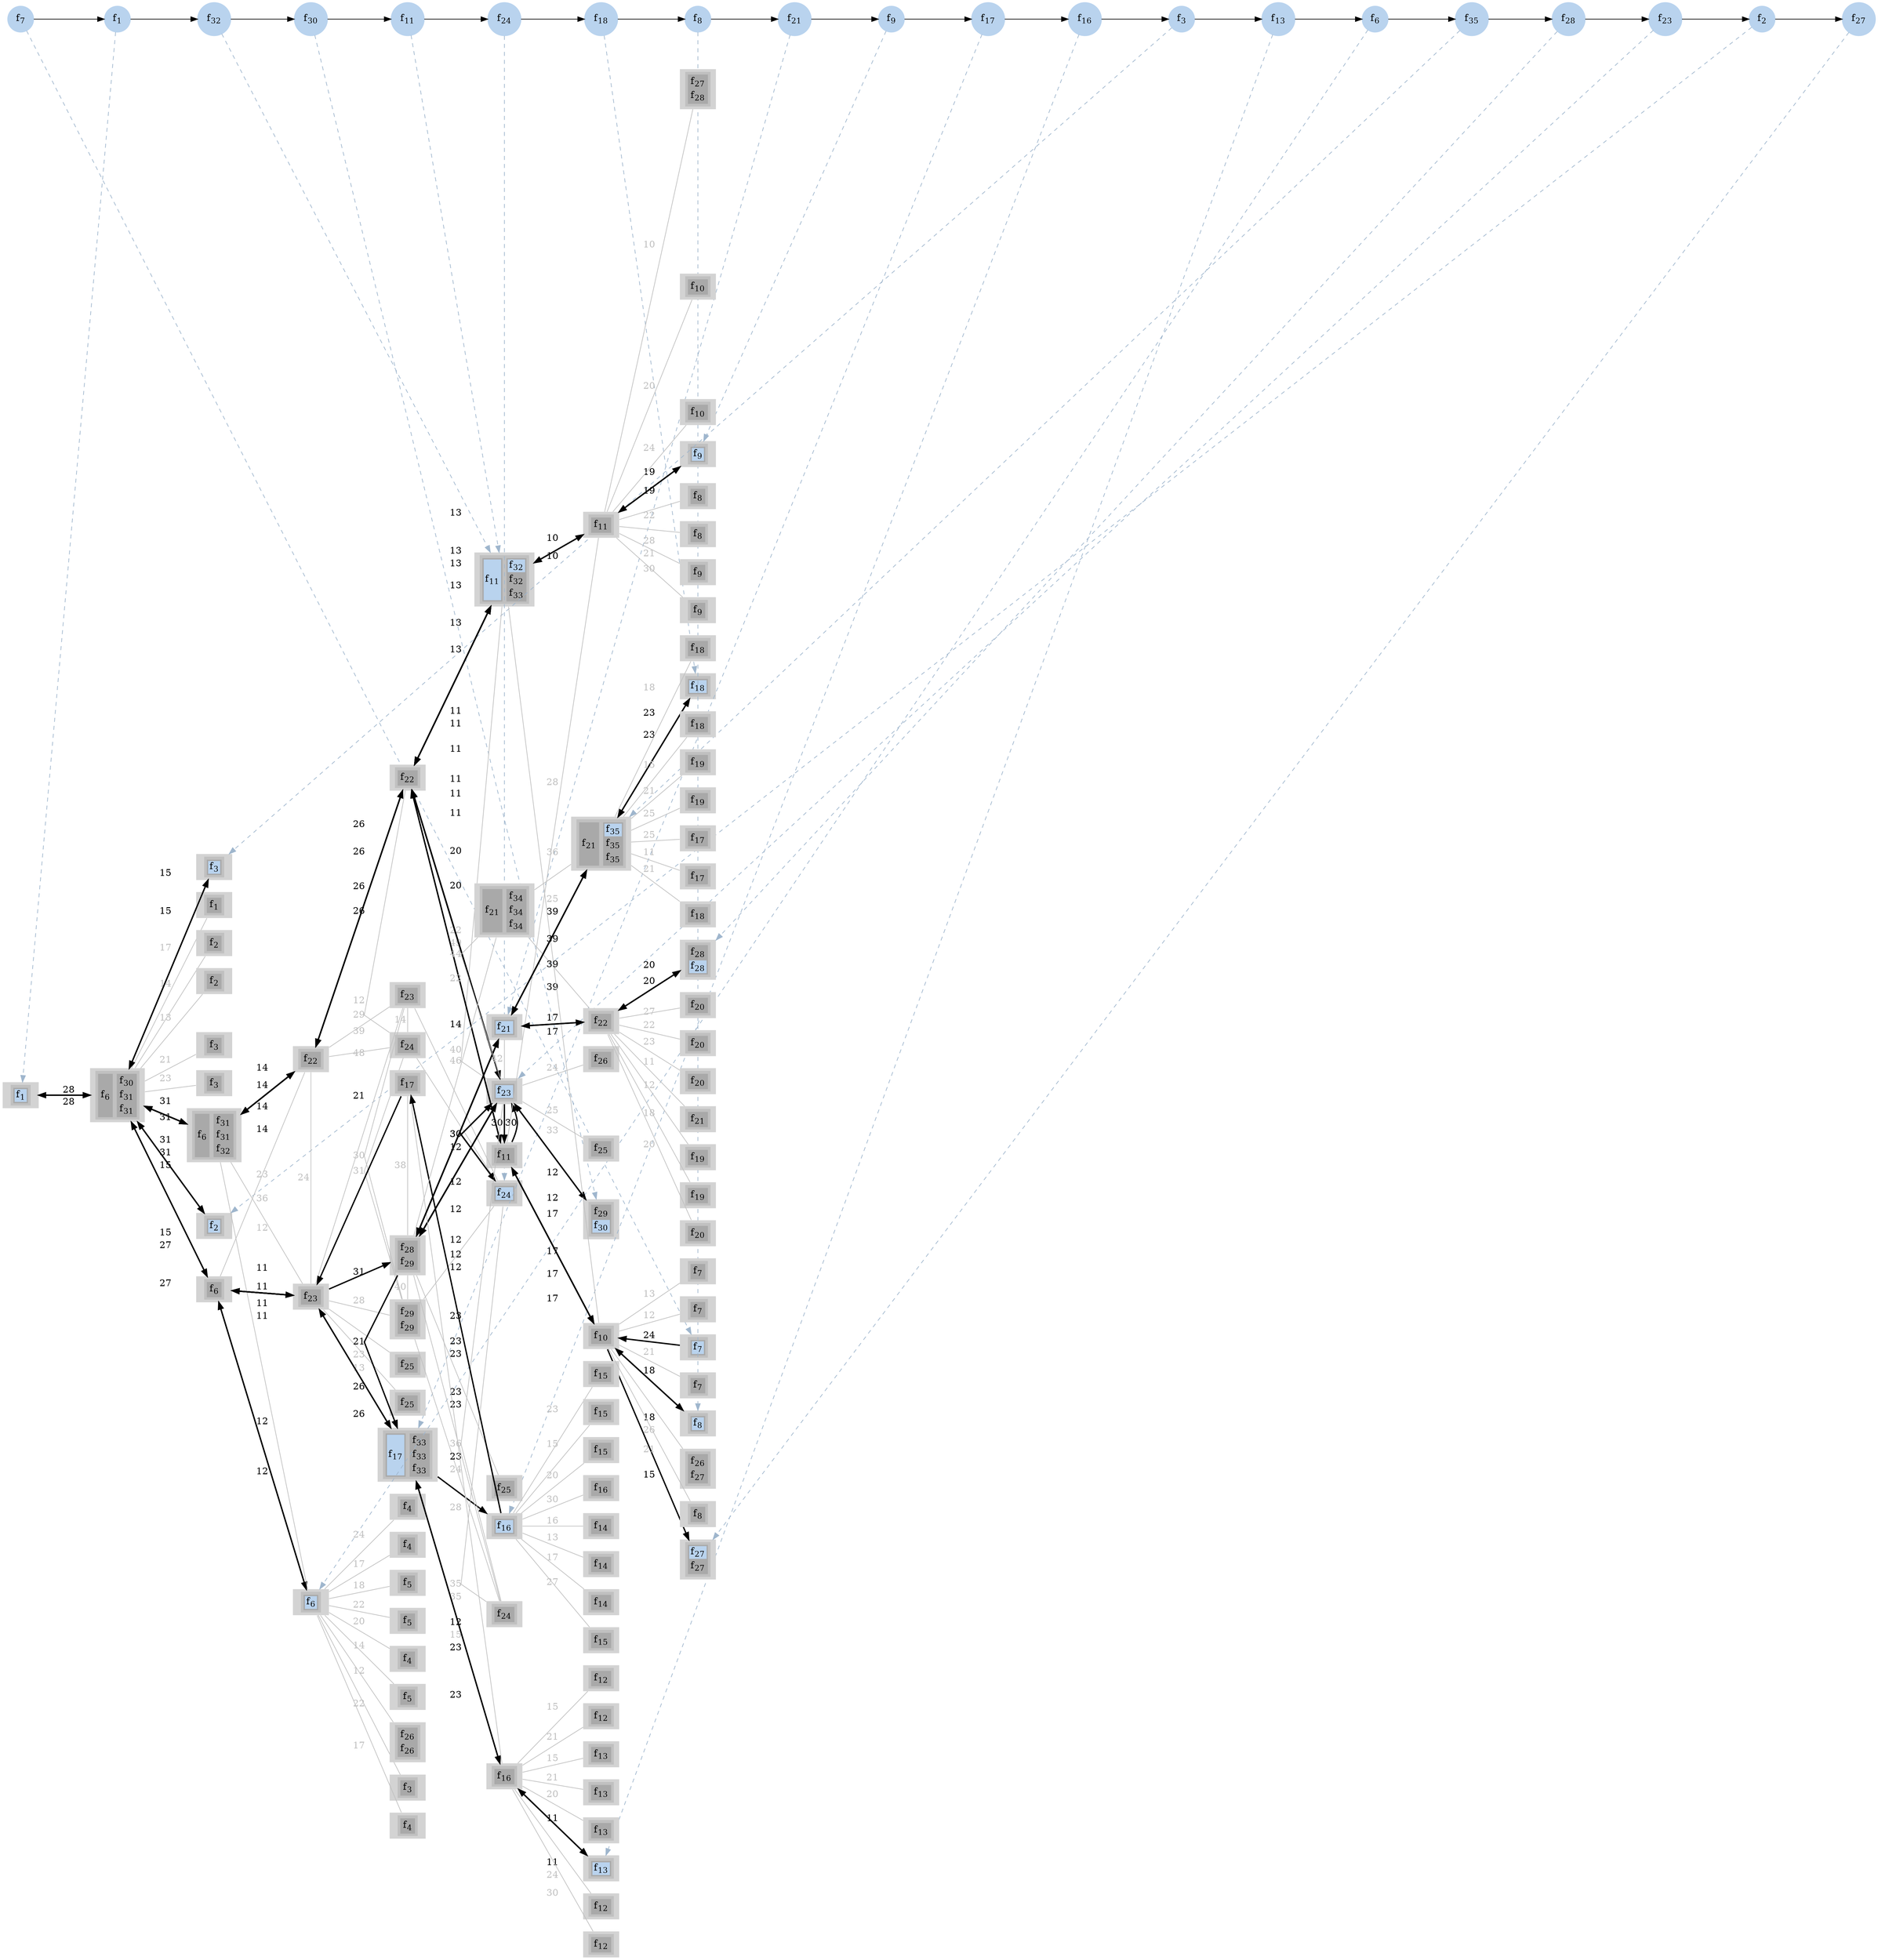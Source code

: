 digraph G
{
ranksep = "equally"
rankdir = LR
subgraph sfc
{
node [shape=circle]
{rank = same; f7; };
{rank = same; f1; };
{rank = same; f32; };
{rank = same; f30; };
{rank = same; f11; };
{rank = same; f24; };
{rank = same; f18; };
{rank = same; f8; };
{rank = same; f21; };
{rank = same; f9; };
{rank = same; f17; };
{rank = same; f16; };
{rank = same; f3; };
{rank = same; f13; };
{rank = same; f6; };
{rank = same; f35; };
{rank = same; f28; };
{rank = same; f23; };
{rank = same; f2; };
{rank = same; f27; };
f7[style=filled label=<f<SUB>7</SUB>> color="slategray2"]
f1[style=filled label=<f<SUB>1</SUB>> color="slategray2"]
f32[style=filled label=<f<SUB>32</SUB>> color="slategray2"]
f30[style=filled label=<f<SUB>30</SUB>> color="slategray2"]
f11[style=filled label=<f<SUB>11</SUB>> color="slategray2"]
f24[style=filled label=<f<SUB>24</SUB>> color="slategray2"]
f18[style=filled label=<f<SUB>18</SUB>> color="slategray2"]
f8[style=filled label=<f<SUB>8</SUB>> color="slategray2"]
f21[style=filled label=<f<SUB>21</SUB>> color="slategray2"]
f9[style=filled label=<f<SUB>9</SUB>> color="slategray2"]
f17[style=filled label=<f<SUB>17</SUB>> color="slategray2"]
f16[style=filled label=<f<SUB>16</SUB>> color="slategray2"]
f3[style=filled label=<f<SUB>3</SUB>> color="slategray2"]
f13[style=filled label=<f<SUB>13</SUB>> color="slategray2"]
f6[style=filled label=<f<SUB>6</SUB>> color="slategray2"]
f35[style=filled label=<f<SUB>35</SUB>> color="slategray2"]
f28[style=filled label=<f<SUB>28</SUB>> color="slategray2"]
f23[style=filled label=<f<SUB>23</SUB>> color="slategray2"]
f2[style=filled label=<f<SUB>2</SUB>> color="slategray2"]
f27[style=filled label=<f<SUB>27</SUB>> color="slategray2"]
f7 -> f1
f1 -> f32
f32 -> f30
f30 -> f11
f11 -> f24
f24 -> f18
f18 -> f8
f8 -> f21
f21 -> f9
f9 -> f17
f17 -> f16
f16 -> f3
f3 -> f13
f13 -> f6
f6 -> f35
f35 -> f28
f28 -> f23
f23 -> f2
f2 -> f27
}
subgraph network
{
node [shape=none]
{rank = same; 1; };
{rank = same; 18; };
{rank = same; 2; 3; 4; 5; 6; 7; 8; 20; 21; };
{rank = same; 19; 82; 84; };
{rank = same; 9; 10; 11; 12; 13; 14; 15; 16; 17; 83; 87; 88; 60; 61; 86; 89; 92; 93; };
{rank = same; 40; 41; 85; 90; 58; 59; 78; 79; 91; 94; };
{rank = same; 38; 39; 95; 96; 97; 42; 43; 44; 45; 46; 47; 48; 49; 50; 51; 52; 53; 54; 55; 56; 57; 80; 81; };
{rank = same; 22; 23; 24; 25; 26; 27; 28; 29; 30; 31; 32; 33; 34; 35; 36; 37; 62; 63; 64; 65; 66; 67; 68; 69; 70; 71; 72; 73; 74; 75; 76; 77; };
24[style=filled
label=<
<TABLE BORDER="0" BGCOLOR="gray">
<TR>
<TD>
<TABLE BORDER="0" BGCOLOR="darkgray">
<TR><TD PORT="f23" BGCOLOR="slategray2">f<SUB>7</SUB></TD></TR>
</TABLE>
</TD>
</TR>
</TABLE>>]

1[style=filled
label=<
<TABLE BORDER="0" BGCOLOR="gray">
<TR>
<TD>
<TABLE BORDER="0" BGCOLOR="darkgray">
<TR><TD PORT="f1" BGCOLOR="slategray2">f<SUB>1</SUB></TD></TR>
</TABLE>
</TD>
</TR>
</TABLE>>]

1[style=filled
label=<
<TABLE BORDER="0" BGCOLOR="gray">
<TR>
<TD>
<TABLE BORDER="0" BGCOLOR="darkgray">
<TR><TD PORT="f1" BGCOLOR="slategray2">f<SUB>1</SUB></TD></TR>
</TABLE>
</TD>
</TR>
</TABLE>>]

40[style=filled
label=<
<TABLE BORDER="0" BGCOLOR="gray">
<TR>
<TD>
<TABLE BORDER="0" BGCOLOR="darkgray">
<TR><TD PORT="f36" BGCOLOR="slategray2">f<SUB>11</SUB></TD></TR>
</TABLE>
</TD>
<TD>
<TABLE BORDER="0" BGCOLOR="darkgray">
<TR><TD PORT="f112" BGCOLOR="slategray2">f<SUB>32</SUB></TD></TR>
<TR><TD PORT="f113" BGCOLOR="darkgray">f<SUB>32</SUB></TD></TR>
<TR><TD PORT="f114" BGCOLOR="darkgray">f<SUB>33</SUB></TD></TR>
</TABLE>
</TD>
</TR>
</TABLE>>]

40[style=filled
label=<
<TABLE BORDER="0" BGCOLOR="gray">
<TR>
<TD>
<TABLE BORDER="0" BGCOLOR="darkgray">
<TR><TD PORT="f36" BGCOLOR="slategray2">f<SUB>11</SUB></TD></TR>
</TABLE>
</TD>
<TD>
<TABLE BORDER="0" BGCOLOR="darkgray">
<TR><TD PORT="f112" BGCOLOR="slategray2">f<SUB>32</SUB></TD></TR>
<TR><TD PORT="f113" BGCOLOR="darkgray">f<SUB>32</SUB></TD></TR>
<TR><TD PORT="f114" BGCOLOR="darkgray">f<SUB>33</SUB></TD></TR>
</TABLE>
</TD>
</TR>
</TABLE>>]

96[style=filled
label=<
<TABLE BORDER="0" BGCOLOR="gray">
<TR>
<TD>
<TABLE BORDER="0" BGCOLOR="darkgray">
<TR><TD PORT="f104" BGCOLOR="darkgray">f<SUB>29</SUB></TD></TR>
<TR><TD PORT="f105" BGCOLOR="slategray2">f<SUB>30</SUB></TD></TR>
</TABLE>
</TD>
</TR>
</TABLE>>]

96[style=filled
label=<
<TABLE BORDER="0" BGCOLOR="gray">
<TR>
<TD>
<TABLE BORDER="0" BGCOLOR="darkgray">
<TR><TD PORT="f104" BGCOLOR="darkgray">f<SUB>29</SUB></TD></TR>
<TR><TD PORT="f105" BGCOLOR="slategray2">f<SUB>30</SUB></TD></TR>
</TABLE>
</TD>
</TR>
</TABLE>>]

40[style=filled
label=<
<TABLE BORDER="0" BGCOLOR="gray">
<TR>
<TD>
<TABLE BORDER="0" BGCOLOR="darkgray">
<TR><TD PORT="f36" BGCOLOR="slategray2">f<SUB>11</SUB></TD></TR>
</TABLE>
</TD>
<TD>
<TABLE BORDER="0" BGCOLOR="darkgray">
<TR><TD PORT="f112" BGCOLOR="slategray2">f<SUB>32</SUB></TD></TR>
<TR><TD PORT="f113" BGCOLOR="darkgray">f<SUB>32</SUB></TD></TR>
<TR><TD PORT="f114" BGCOLOR="darkgray">f<SUB>33</SUB></TD></TR>
</TABLE>
</TD>
</TR>
</TABLE>>]

90[style=filled
label=<
<TABLE BORDER="0" BGCOLOR="gray">
<TR>
<TD>
<TABLE BORDER="0" BGCOLOR="darkgray">
<TR><TD PORT="f83" BGCOLOR="slategray2">f<SUB>24</SUB></TD></TR>
</TABLE>
</TD>
</TR>
</TABLE>>]

90[style=filled
label=<
<TABLE BORDER="0" BGCOLOR="gray">
<TR>
<TD>
<TABLE BORDER="0" BGCOLOR="darkgray">
<TR><TD PORT="f83" BGCOLOR="slategray2">f<SUB>24</SUB></TD></TR>
</TABLE>
</TD>
</TR>
</TABLE>>]

65[style=filled
label=<
<TABLE BORDER="0" BGCOLOR="gray">
<TR>
<TD>
<TABLE BORDER="0" BGCOLOR="darkgray">
<TR><TD PORT="f61" BGCOLOR="slategray2">f<SUB>18</SUB></TD></TR>
</TABLE>
</TD>
</TR>
</TABLE>>]

65[style=filled
label=<
<TABLE BORDER="0" BGCOLOR="gray">
<TR>
<TD>
<TABLE BORDER="0" BGCOLOR="darkgray">
<TR><TD PORT="f61" BGCOLOR="slategray2">f<SUB>18</SUB></TD></TR>
</TABLE>
</TD>
</TR>
</TABLE>>]

27[style=filled
label=<
<TABLE BORDER="0" BGCOLOR="gray">
<TR>
<TD>
<TABLE BORDER="0" BGCOLOR="darkgray">
<TR><TD PORT="f25" BGCOLOR="slategray2">f<SUB>8</SUB></TD></TR>
</TABLE>
</TD>
</TR>
</TABLE>>]

27[style=filled
label=<
<TABLE BORDER="0" BGCOLOR="gray">
<TR>
<TD>
<TABLE BORDER="0" BGCOLOR="darkgray">
<TR><TD PORT="f25" BGCOLOR="slategray2">f<SUB>8</SUB></TD></TR>
</TABLE>
</TD>
</TR>
</TABLE>>]

78[style=filled
label=<
<TABLE BORDER="0" BGCOLOR="gray">
<TR>
<TD>
<TABLE BORDER="0" BGCOLOR="darkgray">
<TR><TD PORT="f73" BGCOLOR="slategray2">f<SUB>21</SUB></TD></TR>
</TABLE>
</TD>
</TR>
</TABLE>>]

78[style=filled
label=<
<TABLE BORDER="0" BGCOLOR="gray">
<TR>
<TD>
<TABLE BORDER="0" BGCOLOR="darkgray">
<TR><TD PORT="f73" BGCOLOR="slategray2">f<SUB>21</SUB></TD></TR>
</TABLE>
</TD>
</TR>
</TABLE>>]

35[style=filled
label=<
<TABLE BORDER="0" BGCOLOR="gray">
<TR>
<TD>
<TABLE BORDER="0" BGCOLOR="darkgray">
<TR><TD PORT="f31" BGCOLOR="slategray2">f<SUB>9</SUB></TD></TR>
</TABLE>
</TD>
</TR>
</TABLE>>]

35[style=filled
label=<
<TABLE BORDER="0" BGCOLOR="gray">
<TR>
<TD>
<TABLE BORDER="0" BGCOLOR="darkgray">
<TR><TD PORT="f31" BGCOLOR="slategray2">f<SUB>9</SUB></TD></TR>
</TABLE>
</TD>
</TR>
</TABLE>>]

60[style=filled
label=<
<TABLE BORDER="0" BGCOLOR="gray">
<TR>
<TD>
<TABLE BORDER="0" BGCOLOR="darkgray">
<TR><TD PORT="f56" BGCOLOR="slategray2">f<SUB>17</SUB></TD></TR>
</TABLE>
</TD>
<TD>
<TABLE BORDER="0" BGCOLOR="darkgray">
<TR><TD PORT="f115" BGCOLOR="darkgray">f<SUB>33</SUB></TD></TR>
<TR><TD PORT="f116" BGCOLOR="darkgray">f<SUB>33</SUB></TD></TR>
<TR><TD PORT="f117" BGCOLOR="darkgray">f<SUB>33</SUB></TD></TR>
</TABLE>
</TD>
</TR>
</TABLE>>]

60[style=filled
label=<
<TABLE BORDER="0" BGCOLOR="gray">
<TR>
<TD>
<TABLE BORDER="0" BGCOLOR="darkgray">
<TR><TD PORT="f56" BGCOLOR="slategray2">f<SUB>17</SUB></TD></TR>
</TABLE>
</TD>
<TD>
<TABLE BORDER="0" BGCOLOR="darkgray">
<TR><TD PORT="f115" BGCOLOR="darkgray">f<SUB>33</SUB></TD></TR>
<TR><TD PORT="f116" BGCOLOR="darkgray">f<SUB>33</SUB></TD></TR>
<TR><TD PORT="f117" BGCOLOR="darkgray">f<SUB>33</SUB></TD></TR>
</TABLE>
</TD>
</TR>
</TABLE>>]

59[style=filled
label=<
<TABLE BORDER="0" BGCOLOR="gray">
<TR>
<TD>
<TABLE BORDER="0" BGCOLOR="darkgray">
<TR><TD PORT="f55" BGCOLOR="slategray2">f<SUB>16</SUB></TD></TR>
</TABLE>
</TD>
</TR>
</TABLE>>]

59[style=filled
label=<
<TABLE BORDER="0" BGCOLOR="gray">
<TR>
<TD>
<TABLE BORDER="0" BGCOLOR="darkgray">
<TR><TD PORT="f55" BGCOLOR="slategray2">f<SUB>16</SUB></TD></TR>
</TABLE>
</TD>
</TR>
</TABLE>>]

8[style=filled
label=<
<TABLE BORDER="0" BGCOLOR="gray">
<TR>
<TD>
<TABLE BORDER="0" BGCOLOR="darkgray">
<TR><TD PORT="f8" BGCOLOR="slategray2">f<SUB>3</SUB></TD></TR>
</TABLE>
</TD>
</TR>
</TABLE>>]

8[style=filled
label=<
<TABLE BORDER="0" BGCOLOR="gray">
<TR>
<TD>
<TABLE BORDER="0" BGCOLOR="darkgray">
<TR><TD PORT="f8" BGCOLOR="slategray2">f<SUB>3</SUB></TD></TR>
</TABLE>
</TD>
</TR>
</TABLE>>]

46[style=filled
label=<
<TABLE BORDER="0" BGCOLOR="gray">
<TR>
<TD>
<TABLE BORDER="0" BGCOLOR="darkgray">
<TR><TD PORT="f42" BGCOLOR="slategray2">f<SUB>13</SUB></TD></TR>
</TABLE>
</TD>
</TR>
</TABLE>>]

46[style=filled
label=<
<TABLE BORDER="0" BGCOLOR="gray">
<TR>
<TD>
<TABLE BORDER="0" BGCOLOR="darkgray">
<TR><TD PORT="f42" BGCOLOR="slategray2">f<SUB>13</SUB></TD></TR>
</TABLE>
</TD>
</TR>
</TABLE>>]

19[style=filled
label=<
<TABLE BORDER="0" BGCOLOR="gray">
<TR>
<TD>
<TABLE BORDER="0" BGCOLOR="darkgray">
<TR><TD PORT="f18" BGCOLOR="slategray2">f<SUB>6</SUB></TD></TR>
</TABLE>
</TD>
</TR>
</TABLE>>]

19[style=filled
label=<
<TABLE BORDER="0" BGCOLOR="gray">
<TR>
<TD>
<TABLE BORDER="0" BGCOLOR="darkgray">
<TR><TD PORT="f18" BGCOLOR="slategray2">f<SUB>6</SUB></TD></TR>
</TABLE>
</TD>
</TR>
</TABLE>>]

80[style=filled
label=<
<TABLE BORDER="0" BGCOLOR="gray">
<TR>
<TD>
<TABLE BORDER="0" BGCOLOR="darkgray">
<TR><TD PORT="f75" BGCOLOR="darkgray">f<SUB>21</SUB></TD></TR>
</TABLE>
</TD>
<TD>
<TABLE BORDER="0" BGCOLOR="darkgray">
<TR><TD PORT="f121" BGCOLOR="slategray2">f<SUB>35</SUB></TD></TR>
<TR><TD PORT="f122" BGCOLOR="darkgray">f<SUB>35</SUB></TD></TR>
<TR><TD PORT="f123" BGCOLOR="darkgray">f<SUB>35</SUB></TD></TR>
</TABLE>
</TD>
</TR>
</TABLE>>]

80[style=filled
label=<
<TABLE BORDER="0" BGCOLOR="gray">
<TR>
<TD>
<TABLE BORDER="0" BGCOLOR="darkgray">
<TR><TD PORT="f75" BGCOLOR="darkgray">f<SUB>21</SUB></TD></TR>
</TABLE>
</TD>
<TD>
<TABLE BORDER="0" BGCOLOR="darkgray">
<TR><TD PORT="f121" BGCOLOR="slategray2">f<SUB>35</SUB></TD></TR>
<TR><TD PORT="f122" BGCOLOR="darkgray">f<SUB>35</SUB></TD></TR>
<TR><TD PORT="f123" BGCOLOR="darkgray">f<SUB>35</SUB></TD></TR>
</TABLE>
</TD>
</TR>
</TABLE>>]

77[style=filled
label=<
<TABLE BORDER="0" BGCOLOR="gray">
<TR>
<TD>
<TABLE BORDER="0" BGCOLOR="darkgray">
<TR><TD PORT="f98" BGCOLOR="darkgray">f<SUB>28</SUB></TD></TR>
<TR><TD PORT="f99" BGCOLOR="slategray2">f<SUB>28</SUB></TD></TR>
</TABLE>
</TD>
</TR>
</TABLE>>]

77[style=filled
label=<
<TABLE BORDER="0" BGCOLOR="gray">
<TR>
<TD>
<TABLE BORDER="0" BGCOLOR="darkgray">
<TR><TD PORT="f98" BGCOLOR="darkgray">f<SUB>28</SUB></TD></TR>
<TR><TD PORT="f99" BGCOLOR="slategray2">f<SUB>28</SUB></TD></TR>
</TABLE>
</TD>
</TR>
</TABLE>>]

85[style=filled
label=<
<TABLE BORDER="0" BGCOLOR="gray">
<TR>
<TD>
<TABLE BORDER="0" BGCOLOR="darkgray">
<TR><TD PORT="f80" BGCOLOR="slategray2">f<SUB>23</SUB></TD></TR>
</TABLE>
</TD>
</TR>
</TABLE>>]

85[style=filled
label=<
<TABLE BORDER="0" BGCOLOR="gray">
<TR>
<TD>
<TABLE BORDER="0" BGCOLOR="darkgray">
<TR><TD PORT="f80" BGCOLOR="slategray2">f<SUB>23</SUB></TD></TR>
</TABLE>
</TD>
</TR>
</TABLE>>]

4[style=filled
label=<
<TABLE BORDER="0" BGCOLOR="gray">
<TR>
<TD>
<TABLE BORDER="0" BGCOLOR="darkgray">
<TR><TD PORT="f4" BGCOLOR="slategray2">f<SUB>2</SUB></TD></TR>
</TABLE>
</TD>
</TR>
</TABLE>>]

4[style=filled
label=<
<TABLE BORDER="0" BGCOLOR="gray">
<TR>
<TD>
<TABLE BORDER="0" BGCOLOR="darkgray">
<TR><TD PORT="f4" BGCOLOR="slategray2">f<SUB>2</SUB></TD></TR>
</TABLE>
</TD>
</TR>
</TABLE>>]

29[style=filled
label=<
<TABLE BORDER="0" BGCOLOR="gray">
<TR>
<TD>
<TABLE BORDER="0" BGCOLOR="darkgray">
<TR><TD PORT="f94" BGCOLOR="slategray2">f<SUB>27</SUB></TD></TR>
<TR><TD PORT="f95" BGCOLOR="darkgray">f<SUB>27</SUB></TD></TR>
</TABLE>
</TD>
</TR>
</TABLE>>]

18[style=filled
label=<
<TABLE BORDER="0" BGCOLOR="gray">
<TR>
<TD>
<TABLE BORDER="0" BGCOLOR="darkgray">
<TR><TD PORT="f17" BGCOLOR="darkgray">f<SUB>6</SUB></TD></TR>
</TABLE>
</TD>
<TD>
<TABLE BORDER="0" BGCOLOR="darkgray">
<TR><TD PORT="f106" BGCOLOR="darkgray">f<SUB>30</SUB></TD></TR>
<TR><TD PORT="f107" BGCOLOR="darkgray">f<SUB>31</SUB></TD></TR>
<TR><TD PORT="f108" BGCOLOR="darkgray">f<SUB>31</SUB></TD></TR>
</TABLE>
</TD>
</TR>
</TABLE>>]

2[style=filled
label=<
<TABLE BORDER="0" BGCOLOR="gray">
<TR>
<TD>
<TABLE BORDER="0" BGCOLOR="darkgray">
<TR><TD PORT="f2" BGCOLOR="darkgray">f<SUB>1</SUB></TD></TR>
</TABLE>
</TD>
</TR>
</TABLE>>]

3[style=filled
label=<
<TABLE BORDER="0" BGCOLOR="gray">
<TR>
<TD>
<TABLE BORDER="0" BGCOLOR="darkgray">
<TR><TD PORT="f3" BGCOLOR="darkgray">f<SUB>2</SUB></TD></TR>
</TABLE>
</TD>
</TR>
</TABLE>>]

5[style=filled
label=<
<TABLE BORDER="0" BGCOLOR="gray">
<TR>
<TD>
<TABLE BORDER="0" BGCOLOR="darkgray">
<TR><TD PORT="f5" BGCOLOR="darkgray">f<SUB>2</SUB></TD></TR>
</TABLE>
</TD>
</TR>
</TABLE>>]

6[style=filled
label=<
<TABLE BORDER="0" BGCOLOR="gray">
<TR>
<TD>
<TABLE BORDER="0" BGCOLOR="darkgray">
<TR><TD PORT="f6" BGCOLOR="darkgray">f<SUB>3</SUB></TD></TR>
</TABLE>
</TD>
</TR>
</TABLE>>]

7[style=filled
label=<
<TABLE BORDER="0" BGCOLOR="gray">
<TR>
<TD>
<TABLE BORDER="0" BGCOLOR="darkgray">
<TR><TD PORT="f7" BGCOLOR="darkgray">f<SUB>3</SUB></TD></TR>
</TABLE>
</TD>
</TR>
</TABLE>>]

9[style=filled
label=<
<TABLE BORDER="0" BGCOLOR="gray">
<TR>
<TD>
<TABLE BORDER="0" BGCOLOR="darkgray">
<TR><TD PORT="f9" BGCOLOR="darkgray">f<SUB>3</SUB></TD></TR>
</TABLE>
</TD>
</TR>
</TABLE>>]

10[style=filled
label=<
<TABLE BORDER="0" BGCOLOR="gray">
<TR>
<TD>
<TABLE BORDER="0" BGCOLOR="darkgray">
<TR><TD PORT="f10" BGCOLOR="darkgray">f<SUB>4</SUB></TD></TR>
</TABLE>
</TD>
</TR>
</TABLE>>]

11[style=filled
label=<
<TABLE BORDER="0" BGCOLOR="gray">
<TR>
<TD>
<TABLE BORDER="0" BGCOLOR="darkgray">
<TR><TD PORT="f11" BGCOLOR="darkgray">f<SUB>4</SUB></TD></TR>
</TABLE>
</TD>
</TR>
</TABLE>>]

12[style=filled
label=<
<TABLE BORDER="0" BGCOLOR="gray">
<TR>
<TD>
<TABLE BORDER="0" BGCOLOR="darkgray">
<TR><TD PORT="f12" BGCOLOR="darkgray">f<SUB>4</SUB></TD></TR>
</TABLE>
</TD>
</TR>
</TABLE>>]

13[style=filled
label=<
<TABLE BORDER="0" BGCOLOR="gray">
<TR>
<TD>
<TABLE BORDER="0" BGCOLOR="darkgray">
<TR><TD PORT="f13" BGCOLOR="darkgray">f<SUB>4</SUB></TD></TR>
</TABLE>
</TD>
</TR>
</TABLE>>]

14[style=filled
label=<
<TABLE BORDER="0" BGCOLOR="gray">
<TR>
<TD>
<TABLE BORDER="0" BGCOLOR="darkgray">
<TR><TD PORT="f14" BGCOLOR="darkgray">f<SUB>5</SUB></TD></TR>
</TABLE>
</TD>
</TR>
</TABLE>>]

15[style=filled
label=<
<TABLE BORDER="0" BGCOLOR="gray">
<TR>
<TD>
<TABLE BORDER="0" BGCOLOR="darkgray">
<TR><TD PORT="f15" BGCOLOR="darkgray">f<SUB>5</SUB></TD></TR>
</TABLE>
</TD>
</TR>
</TABLE>>]

16[style=filled
label=<
<TABLE BORDER="0" BGCOLOR="gray">
<TR>
<TD>
<TABLE BORDER="0" BGCOLOR="darkgray">
<TR><TD PORT="f16" BGCOLOR="darkgray">f<SUB>5</SUB></TD></TR>
</TABLE>
</TD>
</TR>
</TABLE>>]

17[style=filled
label=<
<TABLE BORDER="0" BGCOLOR="gray">
<TR>
<TD>
<TABLE BORDER="0" BGCOLOR="darkgray">
<TR><TD PORT="f90" BGCOLOR="darkgray">f<SUB>26</SUB></TD></TR>
<TR><TD PORT="f91" BGCOLOR="darkgray">f<SUB>26</SUB></TD></TR>
</TABLE>
</TD>
</TR>
</TABLE>>]

20[style=filled
label=<
<TABLE BORDER="0" BGCOLOR="gray">
<TR>
<TD>
<TABLE BORDER="0" BGCOLOR="darkgray">
<TR><TD PORT="f19" BGCOLOR="darkgray">f<SUB>6</SUB></TD></TR>
</TABLE>
</TD>
</TR>
</TABLE>>]

21[style=filled
label=<
<TABLE BORDER="0" BGCOLOR="gray">
<TR>
<TD>
<TABLE BORDER="0" BGCOLOR="darkgray">
<TR><TD PORT="f20" BGCOLOR="darkgray">f<SUB>6</SUB></TD></TR>
</TABLE>
</TD>
<TD>
<TABLE BORDER="0" BGCOLOR="darkgray">
<TR><TD PORT="f109" BGCOLOR="darkgray">f<SUB>31</SUB></TD></TR>
<TR><TD PORT="f110" BGCOLOR="darkgray">f<SUB>31</SUB></TD></TR>
<TR><TD PORT="f111" BGCOLOR="darkgray">f<SUB>32</SUB></TD></TR>
</TABLE>
</TD>
</TR>
</TABLE>>]

82[style=filled
label=<
<TABLE BORDER="0" BGCOLOR="gray">
<TR>
<TD>
<TABLE BORDER="0" BGCOLOR="darkgray">
<TR><TD PORT="f77" BGCOLOR="darkgray">f<SUB>22</SUB></TD></TR>
</TABLE>
</TD>
</TR>
</TABLE>>]

84[style=filled
label=<
<TABLE BORDER="0" BGCOLOR="gray">
<TR>
<TD>
<TABLE BORDER="0" BGCOLOR="darkgray">
<TR><TD PORT="f79" BGCOLOR="darkgray">f<SUB>23</SUB></TD></TR>
</TABLE>
</TD>
</TR>
</TABLE>>]

22[style=filled
label=<
<TABLE BORDER="0" BGCOLOR="gray">
<TR>
<TD>
<TABLE BORDER="0" BGCOLOR="darkgray">
<TR><TD PORT="f21" BGCOLOR="darkgray">f<SUB>7</SUB></TD></TR>
</TABLE>
</TD>
</TR>
</TABLE>>]

38[style=filled
label=<
<TABLE BORDER="0" BGCOLOR="gray">
<TR>
<TD>
<TABLE BORDER="0" BGCOLOR="darkgray">
<TR><TD PORT="f34" BGCOLOR="darkgray">f<SUB>10</SUB></TD></TR>
</TABLE>
</TD>
</TR>
</TABLE>>]

23[style=filled
label=<
<TABLE BORDER="0" BGCOLOR="gray">
<TR>
<TD>
<TABLE BORDER="0" BGCOLOR="darkgray">
<TR><TD PORT="f22" BGCOLOR="darkgray">f<SUB>7</SUB></TD></TR>
</TABLE>
</TD>
</TR>
</TABLE>>]

25[style=filled
label=<
<TABLE BORDER="0" BGCOLOR="gray">
<TR>
<TD>
<TABLE BORDER="0" BGCOLOR="darkgray">
<TR><TD PORT="f24" BGCOLOR="darkgray">f<SUB>7</SUB></TD></TR>
</TABLE>
</TD>
</TR>
</TABLE>>]

26[style=filled
label=<
<TABLE BORDER="0" BGCOLOR="gray">
<TR>
<TD>
<TABLE BORDER="0" BGCOLOR="darkgray">
<TR><TD PORT="f92" BGCOLOR="darkgray">f<SUB>26</SUB></TD></TR>
<TR><TD PORT="f93" BGCOLOR="darkgray">f<SUB>27</SUB></TD></TR>
</TABLE>
</TD>
</TR>
</TABLE>>]

28[style=filled
label=<
<TABLE BORDER="0" BGCOLOR="gray">
<TR>
<TD>
<TABLE BORDER="0" BGCOLOR="darkgray">
<TR><TD PORT="f26" BGCOLOR="darkgray">f<SUB>8</SUB></TD></TR>
</TABLE>
</TD>
</TR>
</TABLE>>]

30[style=filled
label=<
<TABLE BORDER="0" BGCOLOR="gray">
<TR>
<TD>
<TABLE BORDER="0" BGCOLOR="darkgray">
<TR><TD PORT="f27" BGCOLOR="darkgray">f<SUB>8</SUB></TD></TR>
</TABLE>
</TD>
</TR>
</TABLE>>]

39[style=filled
label=<
<TABLE BORDER="0" BGCOLOR="gray">
<TR>
<TD>
<TABLE BORDER="0" BGCOLOR="darkgray">
<TR><TD PORT="f35" BGCOLOR="darkgray">f<SUB>11</SUB></TD></TR>
</TABLE>
</TD>
</TR>
</TABLE>>]

31[style=filled
label=<
<TABLE BORDER="0" BGCOLOR="gray">
<TR>
<TD>
<TABLE BORDER="0" BGCOLOR="darkgray">
<TR><TD PORT="f28" BGCOLOR="darkgray">f<SUB>8</SUB></TD></TR>
</TABLE>
</TD>
</TR>
</TABLE>>]

32[style=filled
label=<
<TABLE BORDER="0" BGCOLOR="gray">
<TR>
<TD>
<TABLE BORDER="0" BGCOLOR="darkgray">
<TR><TD PORT="f29" BGCOLOR="darkgray">f<SUB>9</SUB></TD></TR>
</TABLE>
</TD>
</TR>
</TABLE>>]

33[style=filled
label=<
<TABLE BORDER="0" BGCOLOR="gray">
<TR>
<TD>
<TABLE BORDER="0" BGCOLOR="darkgray">
<TR><TD PORT="f30" BGCOLOR="darkgray">f<SUB>9</SUB></TD></TR>
</TABLE>
</TD>
</TR>
</TABLE>>]

34[style=filled
label=<
<TABLE BORDER="0" BGCOLOR="gray">
<TR>
<TD>
<TABLE BORDER="0" BGCOLOR="darkgray">
<TR><TD PORT="f96" BGCOLOR="darkgray">f<SUB>27</SUB></TD></TR>
<TR><TD PORT="f97" BGCOLOR="darkgray">f<SUB>28</SUB></TD></TR>
</TABLE>
</TD>
</TR>
</TABLE>>]

36[style=filled
label=<
<TABLE BORDER="0" BGCOLOR="gray">
<TR>
<TD>
<TABLE BORDER="0" BGCOLOR="darkgray">
<TR><TD PORT="f32" BGCOLOR="darkgray">f<SUB>10</SUB></TD></TR>
</TABLE>
</TD>
</TR>
</TABLE>>]

37[style=filled
label=<
<TABLE BORDER="0" BGCOLOR="gray">
<TR>
<TD>
<TABLE BORDER="0" BGCOLOR="darkgray">
<TR><TD PORT="f33" BGCOLOR="darkgray">f<SUB>10</SUB></TD></TR>
</TABLE>
</TD>
</TR>
</TABLE>>]

41[style=filled
label=<
<TABLE BORDER="0" BGCOLOR="gray">
<TR>
<TD>
<TABLE BORDER="0" BGCOLOR="darkgray">
<TR><TD PORT="f37" BGCOLOR="darkgray">f<SUB>11</SUB></TD></TR>
</TABLE>
</TD>
</TR>
</TABLE>>]

83[style=filled
label=<
<TABLE BORDER="0" BGCOLOR="gray">
<TR>
<TD>
<TABLE BORDER="0" BGCOLOR="darkgray">
<TR><TD PORT="f78" BGCOLOR="darkgray">f<SUB>22</SUB></TD></TR>
</TABLE>
</TD>
</TR>
</TABLE>>]

42[style=filled
label=<
<TABLE BORDER="0" BGCOLOR="gray">
<TR>
<TD>
<TABLE BORDER="0" BGCOLOR="darkgray">
<TR><TD PORT="f38" BGCOLOR="darkgray">f<SUB>12</SUB></TD></TR>
</TABLE>
</TD>
</TR>
</TABLE>>]

58[style=filled
label=<
<TABLE BORDER="0" BGCOLOR="gray">
<TR>
<TD>
<TABLE BORDER="0" BGCOLOR="darkgray">
<TR><TD PORT="f54" BGCOLOR="darkgray">f<SUB>16</SUB></TD></TR>
</TABLE>
</TD>
</TR>
</TABLE>>]

43[style=filled
label=<
<TABLE BORDER="0" BGCOLOR="gray">
<TR>
<TD>
<TABLE BORDER="0" BGCOLOR="darkgray">
<TR><TD PORT="f39" BGCOLOR="darkgray">f<SUB>12</SUB></TD></TR>
</TABLE>
</TD>
</TR>
</TABLE>>]

44[style=filled
label=<
<TABLE BORDER="0" BGCOLOR="gray">
<TR>
<TD>
<TABLE BORDER="0" BGCOLOR="darkgray">
<TR><TD PORT="f40" BGCOLOR="darkgray">f<SUB>12</SUB></TD></TR>
</TABLE>
</TD>
</TR>
</TABLE>>]

45[style=filled
label=<
<TABLE BORDER="0" BGCOLOR="gray">
<TR>
<TD>
<TABLE BORDER="0" BGCOLOR="darkgray">
<TR><TD PORT="f41" BGCOLOR="darkgray">f<SUB>12</SUB></TD></TR>
</TABLE>
</TD>
</TR>
</TABLE>>]

47[style=filled
label=<
<TABLE BORDER="0" BGCOLOR="gray">
<TR>
<TD>
<TABLE BORDER="0" BGCOLOR="darkgray">
<TR><TD PORT="f43" BGCOLOR="darkgray">f<SUB>13</SUB></TD></TR>
</TABLE>
</TD>
</TR>
</TABLE>>]

48[style=filled
label=<
<TABLE BORDER="0" BGCOLOR="gray">
<TR>
<TD>
<TABLE BORDER="0" BGCOLOR="darkgray">
<TR><TD PORT="f44" BGCOLOR="darkgray">f<SUB>13</SUB></TD></TR>
</TABLE>
</TD>
</TR>
</TABLE>>]

49[style=filled
label=<
<TABLE BORDER="0" BGCOLOR="gray">
<TR>
<TD>
<TABLE BORDER="0" BGCOLOR="darkgray">
<TR><TD PORT="f45" BGCOLOR="darkgray">f<SUB>13</SUB></TD></TR>
</TABLE>
</TD>
</TR>
</TABLE>>]

50[style=filled
label=<
<TABLE BORDER="0" BGCOLOR="gray">
<TR>
<TD>
<TABLE BORDER="0" BGCOLOR="darkgray">
<TR><TD PORT="f46" BGCOLOR="darkgray">f<SUB>14</SUB></TD></TR>
</TABLE>
</TD>
</TR>
</TABLE>>]

51[style=filled
label=<
<TABLE BORDER="0" BGCOLOR="gray">
<TR>
<TD>
<TABLE BORDER="0" BGCOLOR="darkgray">
<TR><TD PORT="f47" BGCOLOR="darkgray">f<SUB>14</SUB></TD></TR>
</TABLE>
</TD>
</TR>
</TABLE>>]

52[style=filled
label=<
<TABLE BORDER="0" BGCOLOR="gray">
<TR>
<TD>
<TABLE BORDER="0" BGCOLOR="darkgray">
<TR><TD PORT="f48" BGCOLOR="darkgray">f<SUB>14</SUB></TD></TR>
</TABLE>
</TD>
</TR>
</TABLE>>]

53[style=filled
label=<
<TABLE BORDER="0" BGCOLOR="gray">
<TR>
<TD>
<TABLE BORDER="0" BGCOLOR="darkgray">
<TR><TD PORT="f49" BGCOLOR="darkgray">f<SUB>15</SUB></TD></TR>
</TABLE>
</TD>
</TR>
</TABLE>>]

54[style=filled
label=<
<TABLE BORDER="0" BGCOLOR="gray">
<TR>
<TD>
<TABLE BORDER="0" BGCOLOR="darkgray">
<TR><TD PORT="f50" BGCOLOR="darkgray">f<SUB>15</SUB></TD></TR>
</TABLE>
</TD>
</TR>
</TABLE>>]

55[style=filled
label=<
<TABLE BORDER="0" BGCOLOR="gray">
<TR>
<TD>
<TABLE BORDER="0" BGCOLOR="darkgray">
<TR><TD PORT="f51" BGCOLOR="darkgray">f<SUB>15</SUB></TD></TR>
</TABLE>
</TD>
</TR>
</TABLE>>]

56[style=filled
label=<
<TABLE BORDER="0" BGCOLOR="gray">
<TR>
<TD>
<TABLE BORDER="0" BGCOLOR="darkgray">
<TR><TD PORT="f52" BGCOLOR="darkgray">f<SUB>15</SUB></TD></TR>
</TABLE>
</TD>
</TR>
</TABLE>>]

57[style=filled
label=<
<TABLE BORDER="0" BGCOLOR="gray">
<TR>
<TD>
<TABLE BORDER="0" BGCOLOR="darkgray">
<TR><TD PORT="f53" BGCOLOR="darkgray">f<SUB>16</SUB></TD></TR>
</TABLE>
</TD>
</TR>
</TABLE>>]

61[style=filled
label=<
<TABLE BORDER="0" BGCOLOR="gray">
<TR>
<TD>
<TABLE BORDER="0" BGCOLOR="darkgray">
<TR><TD PORT="f57" BGCOLOR="darkgray">f<SUB>17</SUB></TD></TR>
</TABLE>
</TD>
</TR>
</TABLE>>]

86[style=filled
label=<
<TABLE BORDER="0" BGCOLOR="gray">
<TR>
<TD>
<TABLE BORDER="0" BGCOLOR="darkgray">
<TR><TD PORT="f100" BGCOLOR="darkgray">f<SUB>28</SUB></TD></TR>
<TR><TD PORT="f101" BGCOLOR="darkgray">f<SUB>29</SUB></TD></TR>
</TABLE>
</TD>
</TR>
</TABLE>>]

62[style=filled
label=<
<TABLE BORDER="0" BGCOLOR="gray">
<TR>
<TD>
<TABLE BORDER="0" BGCOLOR="darkgray">
<TR><TD PORT="f58" BGCOLOR="darkgray">f<SUB>17</SUB></TD></TR>
</TABLE>
</TD>
</TR>
</TABLE>>]

63[style=filled
label=<
<TABLE BORDER="0" BGCOLOR="gray">
<TR>
<TD>
<TABLE BORDER="0" BGCOLOR="darkgray">
<TR><TD PORT="f59" BGCOLOR="darkgray">f<SUB>17</SUB></TD></TR>
</TABLE>
</TD>
</TR>
</TABLE>>]

64[style=filled
label=<
<TABLE BORDER="0" BGCOLOR="gray">
<TR>
<TD>
<TABLE BORDER="0" BGCOLOR="darkgray">
<TR><TD PORT="f60" BGCOLOR="darkgray">f<SUB>18</SUB></TD></TR>
</TABLE>
</TD>
</TR>
</TABLE>>]

66[style=filled
label=<
<TABLE BORDER="0" BGCOLOR="gray">
<TR>
<TD>
<TABLE BORDER="0" BGCOLOR="darkgray">
<TR><TD PORT="f62" BGCOLOR="darkgray">f<SUB>18</SUB></TD></TR>
</TABLE>
</TD>
</TR>
</TABLE>>]

67[style=filled
label=<
<TABLE BORDER="0" BGCOLOR="gray">
<TR>
<TD>
<TABLE BORDER="0" BGCOLOR="darkgray">
<TR><TD PORT="f63" BGCOLOR="darkgray">f<SUB>18</SUB></TD></TR>
</TABLE>
</TD>
</TR>
</TABLE>>]

68[style=filled
label=<
<TABLE BORDER="0" BGCOLOR="gray">
<TR>
<TD>
<TABLE BORDER="0" BGCOLOR="darkgray">
<TR><TD PORT="f64" BGCOLOR="darkgray">f<SUB>19</SUB></TD></TR>
</TABLE>
</TD>
</TR>
</TABLE>>]

69[style=filled
label=<
<TABLE BORDER="0" BGCOLOR="gray">
<TR>
<TD>
<TABLE BORDER="0" BGCOLOR="darkgray">
<TR><TD PORT="f65" BGCOLOR="darkgray">f<SUB>19</SUB></TD></TR>
</TABLE>
</TD>
</TR>
</TABLE>>]

70[style=filled
label=<
<TABLE BORDER="0" BGCOLOR="gray">
<TR>
<TD>
<TABLE BORDER="0" BGCOLOR="darkgray">
<TR><TD PORT="f66" BGCOLOR="darkgray">f<SUB>19</SUB></TD></TR>
</TABLE>
</TD>
</TR>
</TABLE>>]

81[style=filled
label=<
<TABLE BORDER="0" BGCOLOR="gray">
<TR>
<TD>
<TABLE BORDER="0" BGCOLOR="darkgray">
<TR><TD PORT="f76" BGCOLOR="darkgray">f<SUB>22</SUB></TD></TR>
</TABLE>
</TD>
</TR>
</TABLE>>]

71[style=filled
label=<
<TABLE BORDER="0" BGCOLOR="gray">
<TR>
<TD>
<TABLE BORDER="0" BGCOLOR="darkgray">
<TR><TD PORT="f67" BGCOLOR="darkgray">f<SUB>19</SUB></TD></TR>
</TABLE>
</TD>
</TR>
</TABLE>>]

72[style=filled
label=<
<TABLE BORDER="0" BGCOLOR="gray">
<TR>
<TD>
<TABLE BORDER="0" BGCOLOR="darkgray">
<TR><TD PORT="f68" BGCOLOR="darkgray">f<SUB>20</SUB></TD></TR>
</TABLE>
</TD>
</TR>
</TABLE>>]

73[style=filled
label=<
<TABLE BORDER="0" BGCOLOR="gray">
<TR>
<TD>
<TABLE BORDER="0" BGCOLOR="darkgray">
<TR><TD PORT="f69" BGCOLOR="darkgray">f<SUB>20</SUB></TD></TR>
</TABLE>
</TD>
</TR>
</TABLE>>]

74[style=filled
label=<
<TABLE BORDER="0" BGCOLOR="gray">
<TR>
<TD>
<TABLE BORDER="0" BGCOLOR="darkgray">
<TR><TD PORT="f70" BGCOLOR="darkgray">f<SUB>20</SUB></TD></TR>
</TABLE>
</TD>
</TR>
</TABLE>>]

75[style=filled
label=<
<TABLE BORDER="0" BGCOLOR="gray">
<TR>
<TD>
<TABLE BORDER="0" BGCOLOR="darkgray">
<TR><TD PORT="f71" BGCOLOR="darkgray">f<SUB>20</SUB></TD></TR>
</TABLE>
</TD>
</TR>
</TABLE>>]

76[style=filled
label=<
<TABLE BORDER="0" BGCOLOR="gray">
<TR>
<TD>
<TABLE BORDER="0" BGCOLOR="darkgray">
<TR><TD PORT="f72" BGCOLOR="darkgray">f<SUB>21</SUB></TD></TR>
</TABLE>
</TD>
</TR>
</TABLE>>]

79[style=filled
label=<
<TABLE BORDER="0" BGCOLOR="gray">
<TR>
<TD>
<TABLE BORDER="0" BGCOLOR="darkgray">
<TR><TD PORT="f74" BGCOLOR="darkgray">f<SUB>21</SUB></TD></TR>
</TABLE>
</TD>
<TD>
<TABLE BORDER="0" BGCOLOR="darkgray">
<TR><TD PORT="f118" BGCOLOR="darkgray">f<SUB>34</SUB></TD></TR>
<TR><TD PORT="f119" BGCOLOR="darkgray">f<SUB>34</SUB></TD></TR>
<TR><TD PORT="f120" BGCOLOR="darkgray">f<SUB>34</SUB></TD></TR>
</TABLE>
</TD>
</TR>
</TABLE>>]

87[style=filled
label=<
<TABLE BORDER="0" BGCOLOR="gray">
<TR>
<TD>
<TABLE BORDER="0" BGCOLOR="darkgray">
<TR><TD PORT="f81" BGCOLOR="darkgray">f<SUB>23</SUB></TD></TR>
</TABLE>
</TD>
</TR>
</TABLE>>]

88[style=filled
label=<
<TABLE BORDER="0" BGCOLOR="gray">
<TR>
<TD>
<TABLE BORDER="0" BGCOLOR="darkgray">
<TR><TD PORT="f82" BGCOLOR="darkgray">f<SUB>24</SUB></TD></TR>
</TABLE>
</TD>
</TR>
</TABLE>>]

89[style=filled
label=<
<TABLE BORDER="0" BGCOLOR="gray">
<TR>
<TD>
<TABLE BORDER="0" BGCOLOR="darkgray">
<TR><TD PORT="f102" BGCOLOR="darkgray">f<SUB>29</SUB></TD></TR>
<TR><TD PORT="f103" BGCOLOR="darkgray">f<SUB>29</SUB></TD></TR>
</TABLE>
</TD>
</TR>
</TABLE>>]

92[style=filled
label=<
<TABLE BORDER="0" BGCOLOR="gray">
<TR>
<TD>
<TABLE BORDER="0" BGCOLOR="darkgray">
<TR><TD PORT="f85" BGCOLOR="darkgray">f<SUB>25</SUB></TD></TR>
</TABLE>
</TD>
</TR>
</TABLE>>]

93[style=filled
label=<
<TABLE BORDER="0" BGCOLOR="gray">
<TR>
<TD>
<TABLE BORDER="0" BGCOLOR="darkgray">
<TR><TD PORT="f86" BGCOLOR="darkgray">f<SUB>25</SUB></TD></TR>
</TABLE>
</TD>
</TR>
</TABLE>>]

91[style=filled
label=<
<TABLE BORDER="0" BGCOLOR="gray">
<TR>
<TD>
<TABLE BORDER="0" BGCOLOR="darkgray">
<TR><TD PORT="f84" BGCOLOR="darkgray">f<SUB>24</SUB></TD></TR>
</TABLE>
</TD>
</TR>
</TABLE>>]

95[style=filled
label=<
<TABLE BORDER="0" BGCOLOR="gray">
<TR>
<TD>
<TABLE BORDER="0" BGCOLOR="darkgray">
<TR><TD PORT="f88" BGCOLOR="darkgray">f<SUB>25</SUB></TD></TR>
</TABLE>
</TD>
</TR>
</TABLE>>]

97[style=filled
label=<
<TABLE BORDER="0" BGCOLOR="gray">
<TR>
<TD>
<TABLE BORDER="0" BGCOLOR="darkgray">
<TR><TD PORT="f89" BGCOLOR="darkgray">f<SUB>26</SUB></TD></TR>
</TABLE>
</TD>
</TR>
</TABLE>>]

94[style=filled
label=<
<TABLE BORDER="0" BGCOLOR="gray">
<TR>
<TD>
<TABLE BORDER="0" BGCOLOR="darkgray">
<TR><TD PORT="f87" BGCOLOR="darkgray">f<SUB>25</SUB></TD></TR>
</TABLE>
</TD>
</TR>
</TABLE>>]

24 -> 38[label="24" color="black" penwidth=2]
38 -> 41[label="17" color="black" penwidth=2]
41 -> 83[label="20" color="black" penwidth=2]
83 -> 82[label="26" color="black" penwidth=2]
82 -> 21[label="14" color="black" penwidth=2]
21 -> 18[label="31" color="black" penwidth=2]
18 -> 1[label="28" color="black" penwidth=2]
1 -> 18[label="28" color="black" penwidth=2]
18 -> 21[label="31" color="black" penwidth=2]
21 -> 82[label="14" color="black" penwidth=2]
82 -> 83[label="26" color="black" penwidth=2]
83 -> 40[label="13" color="black" penwidth=2]
40 -> 83[label="13" color="black" penwidth=2]
83 -> 85[label="11" color="black" penwidth=2]
85 -> 96[label="12" color="black" penwidth=2]
96 -> 85[label="12" color="black" penwidth=2]
85 -> 83[label="11" color="black" penwidth=2]
83 -> 40[label="13" color="black" penwidth=2]
40 -> 83[label="13" color="black" penwidth=2]
83 -> 85[label="11" color="black" penwidth=2]
85 -> 90[label="30" color="black" penwidth=2]
90 -> 85[label="30" color="black" penwidth=2]
85 -> 86[label="23" color="black" penwidth=2]
86 -> 78[label="12" color="black" penwidth=2]
78 -> 80[label="39" color="black" penwidth=2]
80 -> 65[label="23" color="black" penwidth=2]
65 -> 80[label="23" color="black" penwidth=2]
80 -> 78[label="39" color="black" penwidth=2]
78 -> 86[label="12" color="black" penwidth=2]
86 -> 85[label="23" color="black" penwidth=2]
85 -> 41[label="30" color="black" penwidth=2]
41 -> 38[label="17" color="black" penwidth=2]
38 -> 27[label="18" color="black" penwidth=2]
27 -> 38[label="18" color="black" penwidth=2]
38 -> 41[label="17" color="black" penwidth=2]
41 -> 85[label="30" color="black" penwidth=2]
85 -> 86[label="23" color="black" penwidth=2]
86 -> 78[label="12" color="black" penwidth=2]
78 -> 86[label="12" color="black" penwidth=2]
86 -> 85[label="23" color="black" penwidth=2]
85 -> 83[label="11" color="black" penwidth=2]
83 -> 40[label="13" color="black" penwidth=2]
40 -> 39[label="10" color="black" penwidth=2]
39 -> 35[label="19" color="black" penwidth=2]
35 -> 39[label="19" color="black" penwidth=2]
39 -> 40[label="10" color="black" penwidth=2]
40 -> 83[label="13" color="black" penwidth=2]
83 -> 85[label="11" color="black" penwidth=2]
85 -> 86[label="23" color="black" penwidth=2]
86 -> 60[label="21" color="black" penwidth=2]
60 -> 59[label="12" color="black" penwidth=2]
59 -> 61[label="14" color="black" penwidth=2]
61 -> 84[label="21" color="black" penwidth=2]
84 -> 20[label="11" color="black" penwidth=2]
20 -> 18[label="27" color="black" penwidth=2]
18 -> 8[label="15" color="black" penwidth=2]
8 -> 18[label="15" color="black" penwidth=2]
18 -> 20[label="27" color="black" penwidth=2]
20 -> 84[label="11" color="black" penwidth=2]
84 -> 60[label="26" color="black" penwidth=2]
60 -> 58[label="23" color="black" penwidth=2]
58 -> 46[label="11" color="black" penwidth=2]
46 -> 58[label="11" color="black" penwidth=2]
58 -> 60[label="23" color="black" penwidth=2]
60 -> 84[label="26" color="black" penwidth=2]
84 -> 20[label="11" color="black" penwidth=2]
20 -> 19[label="12" color="black" penwidth=2]
19 -> 20[label="12" color="black" penwidth=2]
20 -> 84[label="11" color="black" penwidth=2]
84 -> 86[label="31" color="black" penwidth=2]
86 -> 78[label="12" color="black" penwidth=2]
78 -> 80[label="39" color="black" penwidth=2]
80 -> 78[label="39" color="black" penwidth=2]
78 -> 81[label="17" color="black" penwidth=2]
81 -> 77[label="20" color="black" penwidth=2]
77 -> 81[label="20" color="black" penwidth=2]
81 -> 78[label="17" color="black" penwidth=2]
78 -> 86[label="12" color="black" penwidth=2]
86 -> 85[label="23" color="black" penwidth=2]
85 -> 83[label="11" color="black" penwidth=2]
83 -> 82[label="26" color="black" penwidth=2]
82 -> 21[label="14" color="black" penwidth=2]
21 -> 18[label="31" color="black" penwidth=2]
18 -> 4[label="15" color="black" penwidth=2]
4 -> 18[label="15" color="black" penwidth=2]
18 -> 21[label="31" color="black" penwidth=2]
21 -> 82[label="14" color="black" penwidth=2]
82 -> 83[label="26" color="black" penwidth=2]
83 -> 41[label="20" color="black" penwidth=2]
41 -> 38[label="17" color="black" penwidth=2]
38 -> 29[label="15" color="black" penwidth=2]
2 -> 18[label="17" color="gray" fontcolor="gray" dir = none]
3 -> 18[label="14" color="gray" fontcolor="gray" dir = none]
5 -> 18[label="13" color="gray" fontcolor="gray" dir = none]
6 -> 18[label="21" color="gray" fontcolor="gray" dir = none]
7 -> 18[label="23" color="gray" fontcolor="gray" dir = none]
9 -> 19[label="22" color="gray" fontcolor="gray" dir = none]
10 -> 19[label="17" color="gray" fontcolor="gray" dir = none]
11 -> 19[label="24" color="gray" fontcolor="gray" dir = none]
12 -> 19[label="17" color="gray" fontcolor="gray" dir = none]
13 -> 19[label="20" color="gray" fontcolor="gray" dir = none]
14 -> 19[label="14" color="gray" fontcolor="gray" dir = none]
15 -> 19[label="18" color="gray" fontcolor="gray" dir = none]
16 -> 19[label="22" color="gray" fontcolor="gray" dir = none]
17 -> 19[label="12" color="gray" fontcolor="gray" dir = none]
19 -> 21[label="12" color="gray" fontcolor="gray" dir = none]
20 -> 82[label="36" color="gray" fontcolor="gray" dir = none]
21 -> 84[label="23" color="gray" fontcolor="gray" dir = none]
22 -> 38[label="13" color="gray" fontcolor="gray" dir = none]
23 -> 38[label="12" color="gray" fontcolor="gray" dir = none]
25 -> 38[label="21" color="gray" fontcolor="gray" dir = none]
26 -> 38[label="26" color="gray" fontcolor="gray" dir = none]
28 -> 38[label="21" color="gray" fontcolor="gray" dir = none]
30 -> 39[label="22" color="gray" fontcolor="gray" dir = none]
31 -> 39[label="28" color="gray" fontcolor="gray" dir = none]
32 -> 39[label="21" color="gray" fontcolor="gray" dir = none]
33 -> 39[label="30" color="gray" fontcolor="gray" dir = none]
34 -> 39[label="10" color="gray" fontcolor="gray" dir = none]
36 -> 39[label="20" color="gray" fontcolor="gray" dir = none]
37 -> 39[label="24" color="gray" fontcolor="gray" dir = none]
38 -> 40[label="28" color="gray" fontcolor="gray" dir = none]
39 -> 41[label="33" color="gray" fontcolor="gray" dir = none]
40 -> 85[label="46" color="gray" fontcolor="gray" dir = none]
42 -> 58[label="24" color="gray" fontcolor="gray" dir = none]
43 -> 58[label="30" color="gray" fontcolor="gray" dir = none]
44 -> 58[label="15" color="gray" fontcolor="gray" dir = none]
45 -> 58[label="21" color="gray" fontcolor="gray" dir = none]
47 -> 58[label="15" color="gray" fontcolor="gray" dir = none]
48 -> 58[label="21" color="gray" fontcolor="gray" dir = none]
49 -> 58[label="20" color="gray" fontcolor="gray" dir = none]
50 -> 59[label="16" color="gray" fontcolor="gray" dir = none]
51 -> 59[label="13" color="gray" fontcolor="gray" dir = none]
52 -> 59[label="17" color="gray" fontcolor="gray" dir = none]
53 -> 59[label="27" color="gray" fontcolor="gray" dir = none]
54 -> 59[label="23" color="gray" fontcolor="gray" dir = none]
55 -> 59[label="15" color="gray" fontcolor="gray" dir = none]
56 -> 59[label="20" color="gray" fontcolor="gray" dir = none]
57 -> 59[label="30" color="gray" fontcolor="gray" dir = none]
58 -> 61[label="40" color="gray" fontcolor="gray" dir = none]
61 -> 86[label="38" color="gray" fontcolor="gray" dir = none]
62 -> 80[label="25" color="gray" fontcolor="gray" dir = none]
63 -> 80[label="11" color="gray" fontcolor="gray" dir = none]
64 -> 80[label="21" color="gray" fontcolor="gray" dir = none]
66 -> 80[label="18" color="gray" fontcolor="gray" dir = none]
67 -> 80[label="15" color="gray" fontcolor="gray" dir = none]
68 -> 80[label="21" color="gray" fontcolor="gray" dir = none]
69 -> 80[label="25" color="gray" fontcolor="gray" dir = none]
70 -> 81[label="12" color="gray" fontcolor="gray" dir = none]
71 -> 81[label="18" color="gray" fontcolor="gray" dir = none]
72 -> 81[label="20" color="gray" fontcolor="gray" dir = none]
73 -> 81[label="27" color="gray" fontcolor="gray" dir = none]
74 -> 81[label="22" color="gray" fontcolor="gray" dir = none]
75 -> 81[label="23" color="gray" fontcolor="gray" dir = none]
76 -> 81[label="11" color="gray" fontcolor="gray" dir = none]
78 -> 85[label="42" color="gray" fontcolor="gray" dir = none]
79 -> 80[label="36" color="gray" fontcolor="gray" dir = none]
79 -> 81[label="25" color="gray" fontcolor="gray" dir = none]
79 -> 85[label="44" color="gray" fontcolor="gray" dir = none]
79 -> 86[label="22" color="gray" fontcolor="gray" dir = none]
82 -> 84[label="24" color="gray" fontcolor="gray" dir = none]
82 -> 87[label="12" color="gray" fontcolor="gray" dir = none]
82 -> 88[label="48" color="gray" fontcolor="gray" dir = none]
83 -> 88[label="29" color="gray" fontcolor="gray" dir = none]
84 -> 87[label="39" color="gray" fontcolor="gray" dir = none]
84 -> 89[label="28" color="gray" fontcolor="gray" dir = none]
84 -> 92[label="13" color="gray" fontcolor="gray" dir = none]
84 -> 93[label="23" color="gray" fontcolor="gray" dir = none]
85 -> 91[label="36" color="gray" fontcolor="gray" dir = none]
85 -> 95[label="25" color="gray" fontcolor="gray" dir = none]
85 -> 97[label="24" color="gray" fontcolor="gray" dir = none]
86 -> 89[label="40" color="gray" fontcolor="gray" dir = none]
86 -> 91[label="35" color="gray" fontcolor="gray" dir = none]
86 -> 94[label="24" color="gray" fontcolor="gray" dir = none]
87 -> 88[label="14" color="gray" fontcolor="gray" dir = none]
87 -> 89[label="30" color="gray" fontcolor="gray" dir = none]
87 -> 90[label="22" color="gray" fontcolor="gray" dir = none]
88 -> 89[label="31" color="gray" fontcolor="gray" dir = none]
88 -> 90[label="49" color="gray" fontcolor="gray" dir = none]
89 -> 90[label="28" color="gray" fontcolor="gray" dir = none]
89 -> 91[label="15" color="gray" fontcolor="gray" dir = none]
90 -> 91[label="35" color="gray" fontcolor="gray" dir = none]
}
splines=false
f7 -> 24[color="slategray3" style=dashed constraint=false]
f1 -> 1[color="slategray3" style=dashed constraint=false]
f32 -> 40[color="slategray3" style=dashed constraint=false]
f30 -> 96[color="slategray3" style=dashed constraint=false]
f11 -> 40[color="slategray3" style=dashed constraint=false]
f24 -> 90[color="slategray3" style=dashed constraint=false]
f18 -> 65[color="slategray3" style=dashed constraint=false]
f8 -> 27[color="slategray3" style=dashed constraint=false]
f21 -> 78[color="slategray3" style=dashed constraint=false]
f9 -> 35[color="slategray3" style=dashed constraint=false]
f17 -> 60[color="slategray3" style=dashed constraint=false]
f16 -> 59[color="slategray3" style=dashed constraint=false]
f3 -> 8[color="slategray3" style=dashed constraint=false]
f13 -> 46[color="slategray3" style=dashed constraint=false]
f6 -> 19[color="slategray3" style=dashed constraint=false]
f35 -> 80[color="slategray3" style=dashed constraint=false]
f28 -> 77[color="slategray3" style=dashed constraint=false]
f23 -> 85[color="slategray3" style=dashed constraint=false]
f2 -> 4[color="slategray3" style=dashed constraint=false]
f27 -> 29[color="slategray3" style=dashed constraint=false]
}